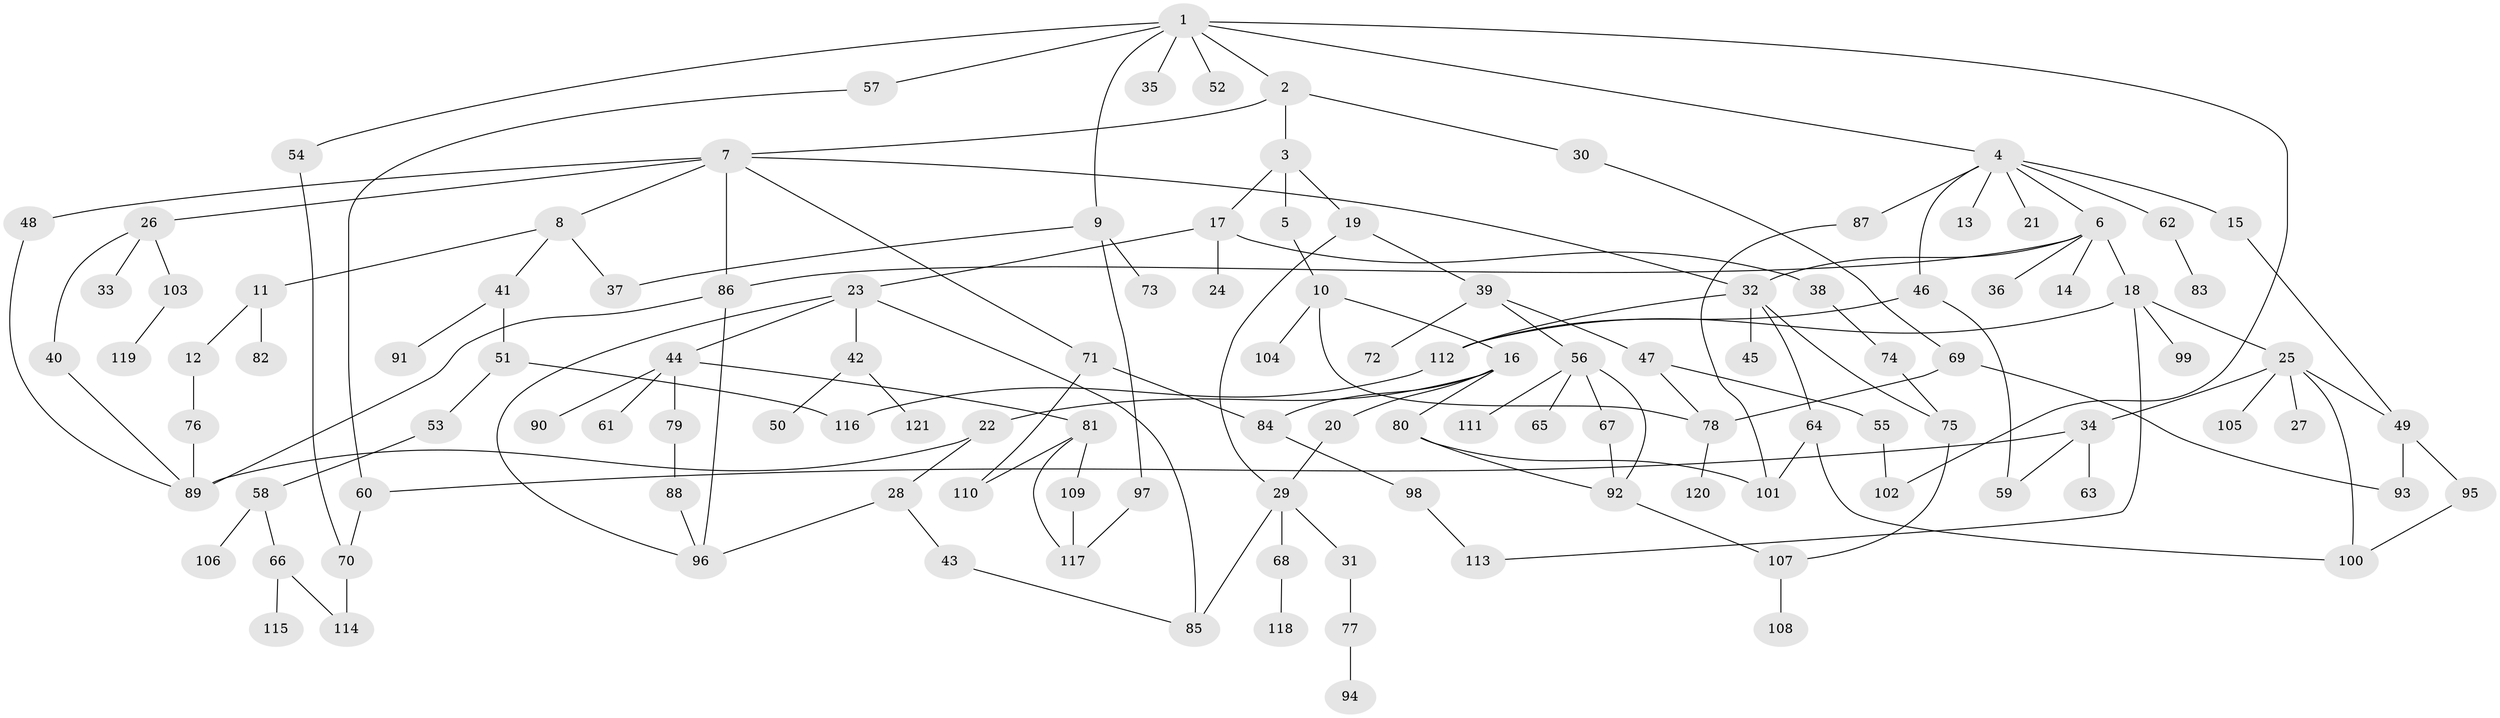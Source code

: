 // Generated by graph-tools (version 1.1) at 2025/13/03/09/25 04:13:24]
// undirected, 121 vertices, 158 edges
graph export_dot {
graph [start="1"]
  node [color=gray90,style=filled];
  1;
  2;
  3;
  4;
  5;
  6;
  7;
  8;
  9;
  10;
  11;
  12;
  13;
  14;
  15;
  16;
  17;
  18;
  19;
  20;
  21;
  22;
  23;
  24;
  25;
  26;
  27;
  28;
  29;
  30;
  31;
  32;
  33;
  34;
  35;
  36;
  37;
  38;
  39;
  40;
  41;
  42;
  43;
  44;
  45;
  46;
  47;
  48;
  49;
  50;
  51;
  52;
  53;
  54;
  55;
  56;
  57;
  58;
  59;
  60;
  61;
  62;
  63;
  64;
  65;
  66;
  67;
  68;
  69;
  70;
  71;
  72;
  73;
  74;
  75;
  76;
  77;
  78;
  79;
  80;
  81;
  82;
  83;
  84;
  85;
  86;
  87;
  88;
  89;
  90;
  91;
  92;
  93;
  94;
  95;
  96;
  97;
  98;
  99;
  100;
  101;
  102;
  103;
  104;
  105;
  106;
  107;
  108;
  109;
  110;
  111;
  112;
  113;
  114;
  115;
  116;
  117;
  118;
  119;
  120;
  121;
  1 -- 2;
  1 -- 4;
  1 -- 9;
  1 -- 35;
  1 -- 52;
  1 -- 54;
  1 -- 57;
  1 -- 102;
  2 -- 3;
  2 -- 7;
  2 -- 30;
  3 -- 5;
  3 -- 17;
  3 -- 19;
  4 -- 6;
  4 -- 13;
  4 -- 15;
  4 -- 21;
  4 -- 46;
  4 -- 62;
  4 -- 87;
  5 -- 10;
  6 -- 14;
  6 -- 18;
  6 -- 36;
  6 -- 86;
  6 -- 32;
  7 -- 8;
  7 -- 26;
  7 -- 32;
  7 -- 48;
  7 -- 71;
  7 -- 86;
  8 -- 11;
  8 -- 37;
  8 -- 41;
  9 -- 73;
  9 -- 97;
  9 -- 37;
  10 -- 16;
  10 -- 104;
  10 -- 78;
  11 -- 12;
  11 -- 82;
  12 -- 76;
  15 -- 49;
  16 -- 20;
  16 -- 22;
  16 -- 80;
  16 -- 84;
  17 -- 23;
  17 -- 24;
  17 -- 38;
  18 -- 25;
  18 -- 99;
  18 -- 112;
  18 -- 113;
  19 -- 39;
  19 -- 29;
  20 -- 29;
  22 -- 28;
  22 -- 89;
  23 -- 42;
  23 -- 44;
  23 -- 85;
  23 -- 96;
  25 -- 27;
  25 -- 34;
  25 -- 100;
  25 -- 105;
  25 -- 49;
  26 -- 33;
  26 -- 40;
  26 -- 103;
  28 -- 43;
  28 -- 96;
  29 -- 31;
  29 -- 68;
  29 -- 85;
  30 -- 69;
  31 -- 77;
  32 -- 45;
  32 -- 64;
  32 -- 112;
  32 -- 75;
  34 -- 59;
  34 -- 63;
  34 -- 60;
  38 -- 74;
  39 -- 47;
  39 -- 56;
  39 -- 72;
  40 -- 89;
  41 -- 51;
  41 -- 91;
  42 -- 50;
  42 -- 121;
  43 -- 85;
  44 -- 61;
  44 -- 79;
  44 -- 81;
  44 -- 90;
  46 -- 59;
  46 -- 112;
  47 -- 55;
  47 -- 78;
  48 -- 89;
  49 -- 95;
  49 -- 93;
  51 -- 53;
  51 -- 116;
  53 -- 58;
  54 -- 70;
  55 -- 102;
  56 -- 65;
  56 -- 67;
  56 -- 92;
  56 -- 111;
  57 -- 60;
  58 -- 66;
  58 -- 106;
  60 -- 70;
  62 -- 83;
  64 -- 101;
  64 -- 100;
  66 -- 115;
  66 -- 114;
  67 -- 92;
  68 -- 118;
  69 -- 93;
  69 -- 78;
  70 -- 114;
  71 -- 110;
  71 -- 84;
  74 -- 75;
  75 -- 107;
  76 -- 89;
  77 -- 94;
  78 -- 120;
  79 -- 88;
  80 -- 101;
  80 -- 92;
  81 -- 109;
  81 -- 110;
  81 -- 117;
  84 -- 98;
  86 -- 96;
  86 -- 89;
  87 -- 101;
  88 -- 96;
  92 -- 107;
  95 -- 100;
  97 -- 117;
  98 -- 113;
  103 -- 119;
  107 -- 108;
  109 -- 117;
  112 -- 116;
}
